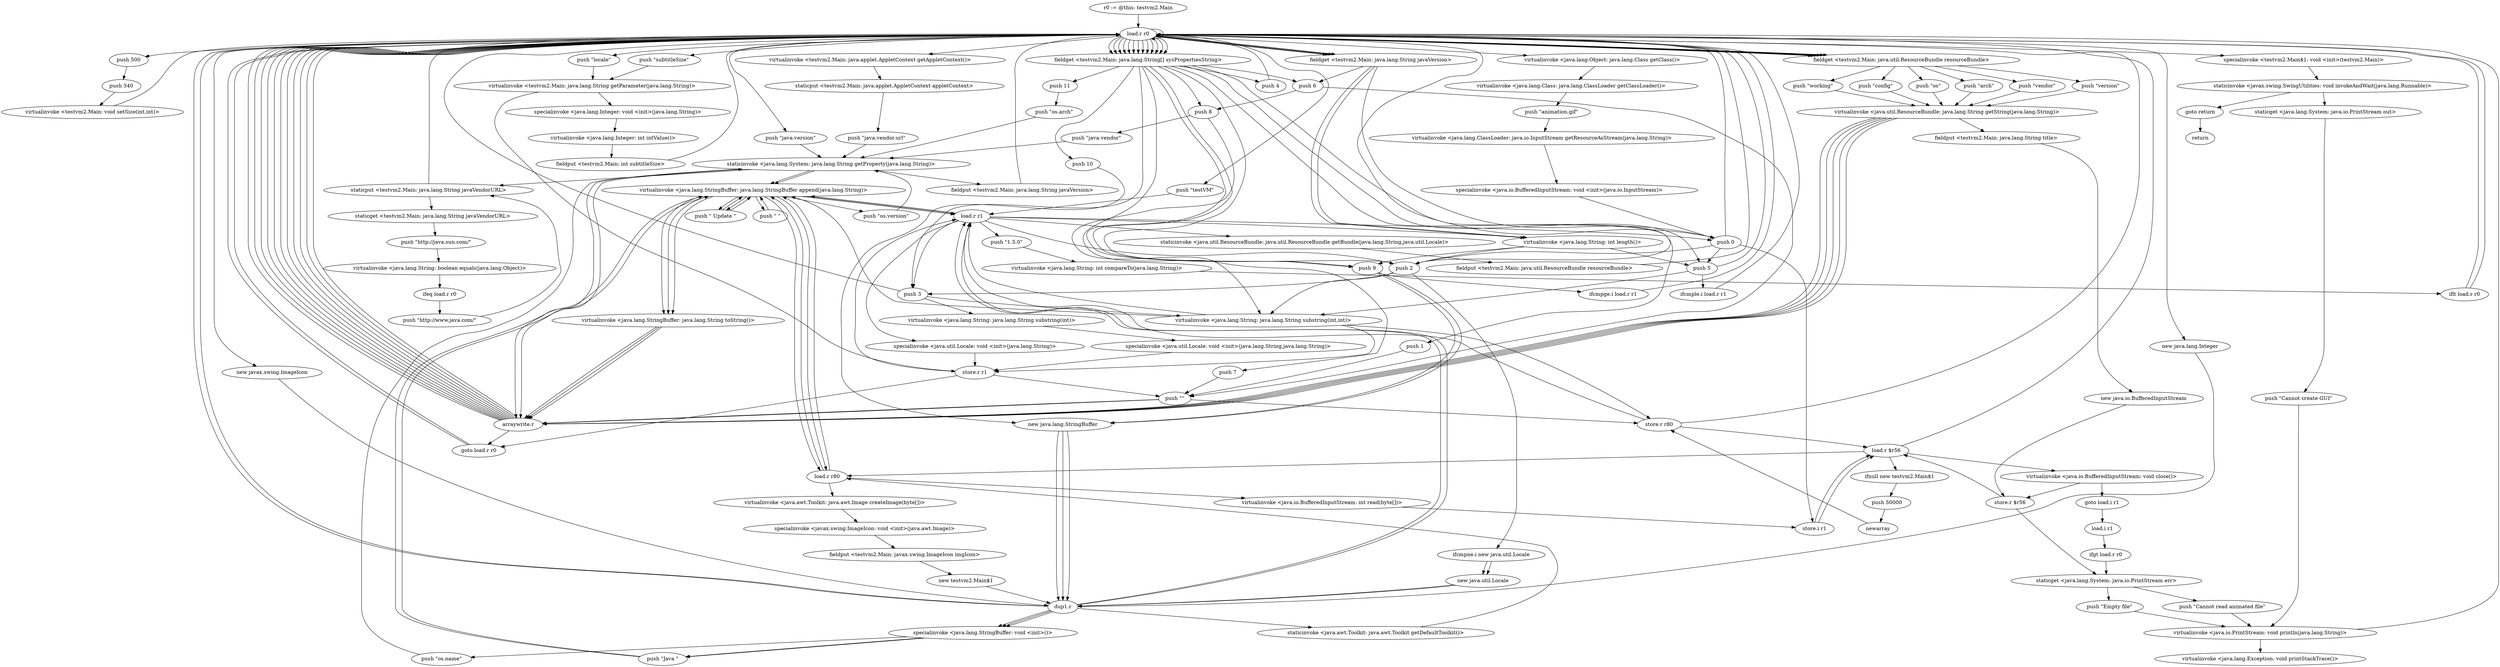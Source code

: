 digraph "" {
    "r0 := @this: testvm2.Main"
    "load.r r0"
    "r0 := @this: testvm2.Main"->"load.r r0";
    "push 500"
    "load.r r0"->"push 500";
    "push 340"
    "push 500"->"push 340";
    "virtualinvoke <testvm2.Main: void setSize(int,int)>"
    "push 340"->"virtualinvoke <testvm2.Main: void setSize(int,int)>";
    "virtualinvoke <testvm2.Main: void setSize(int,int)>"->"load.r r0";
    "virtualinvoke <testvm2.Main: java.applet.AppletContext getAppletContext()>"
    "load.r r0"->"virtualinvoke <testvm2.Main: java.applet.AppletContext getAppletContext()>";
    "staticput <testvm2.Main: java.applet.AppletContext appletContext>"
    "virtualinvoke <testvm2.Main: java.applet.AppletContext getAppletContext()>"->"staticput <testvm2.Main: java.applet.AppletContext appletContext>";
    "push \"java.vendor.url\""
    "staticput <testvm2.Main: java.applet.AppletContext appletContext>"->"push \"java.vendor.url\"";
    "staticinvoke <java.lang.System: java.lang.String getProperty(java.lang.String)>"
    "push \"java.vendor.url\""->"staticinvoke <java.lang.System: java.lang.String getProperty(java.lang.String)>";
    "staticput <testvm2.Main: java.lang.String javaVendorURL>"
    "staticinvoke <java.lang.System: java.lang.String getProperty(java.lang.String)>"->"staticput <testvm2.Main: java.lang.String javaVendorURL>";
    "staticget <testvm2.Main: java.lang.String javaVendorURL>"
    "staticput <testvm2.Main: java.lang.String javaVendorURL>"->"staticget <testvm2.Main: java.lang.String javaVendorURL>";
    "push \"http://java.sun.com/\""
    "staticget <testvm2.Main: java.lang.String javaVendorURL>"->"push \"http://java.sun.com/\"";
    "virtualinvoke <java.lang.String: boolean equals(java.lang.Object)>"
    "push \"http://java.sun.com/\""->"virtualinvoke <java.lang.String: boolean equals(java.lang.Object)>";
    "ifeq load.r r0"
    "virtualinvoke <java.lang.String: boolean equals(java.lang.Object)>"->"ifeq load.r r0";
    "push \"http://www.java.com/\""
    "ifeq load.r r0"->"push \"http://www.java.com/\"";
    "push \"http://www.java.com/\""->"staticput <testvm2.Main: java.lang.String javaVendorURL>";
    "staticput <testvm2.Main: java.lang.String javaVendorURL>"->"load.r r0";
    "new java.lang.Integer"
    "load.r r0"->"new java.lang.Integer";
    "dup1.r"
    "new java.lang.Integer"->"dup1.r";
    "dup1.r"->"load.r r0";
    "push \"subtitleSize\""
    "load.r r0"->"push \"subtitleSize\"";
    "virtualinvoke <testvm2.Main: java.lang.String getParameter(java.lang.String)>"
    "push \"subtitleSize\""->"virtualinvoke <testvm2.Main: java.lang.String getParameter(java.lang.String)>";
    "specialinvoke <java.lang.Integer: void <init>(java.lang.String)>"
    "virtualinvoke <testvm2.Main: java.lang.String getParameter(java.lang.String)>"->"specialinvoke <java.lang.Integer: void <init>(java.lang.String)>";
    "virtualinvoke <java.lang.Integer: int intValue()>"
    "specialinvoke <java.lang.Integer: void <init>(java.lang.String)>"->"virtualinvoke <java.lang.Integer: int intValue()>";
    "fieldput <testvm2.Main: int subtitleSize>"
    "virtualinvoke <java.lang.Integer: int intValue()>"->"fieldput <testvm2.Main: int subtitleSize>";
    "fieldput <testvm2.Main: int subtitleSize>"->"load.r r0";
    "push \"locale\""
    "load.r r0"->"push \"locale\"";
    "push \"locale\""->"virtualinvoke <testvm2.Main: java.lang.String getParameter(java.lang.String)>";
    "store.r r1"
    "virtualinvoke <testvm2.Main: java.lang.String getParameter(java.lang.String)>"->"store.r r1";
    "load.r r1"
    "store.r r1"->"load.r r1";
    "virtualinvoke <java.lang.String: int length()>"
    "load.r r1"->"virtualinvoke <java.lang.String: int length()>";
    "push 2"
    "virtualinvoke <java.lang.String: int length()>"->"push 2";
    "ifcmpne.i new java.util.Locale"
    "push 2"->"ifcmpne.i new java.util.Locale";
    "new java.util.Locale"
    "ifcmpne.i new java.util.Locale"->"new java.util.Locale";
    "new java.util.Locale"->"dup1.r";
    "dup1.r"->"load.r r1";
    "specialinvoke <java.util.Locale: void <init>(java.lang.String)>"
    "load.r r1"->"specialinvoke <java.util.Locale: void <init>(java.lang.String)>";
    "specialinvoke <java.util.Locale: void <init>(java.lang.String)>"->"store.r r1";
    "goto load.r r0"
    "store.r r1"->"goto load.r r0";
    "goto load.r r0"->"load.r r0";
    "push \"testVM\""
    "load.r r0"->"push \"testVM\"";
    "push \"testVM\""->"load.r r1";
    "staticinvoke <java.util.ResourceBundle: java.util.ResourceBundle getBundle(java.lang.String,java.util.Locale)>"
    "load.r r1"->"staticinvoke <java.util.ResourceBundle: java.util.ResourceBundle getBundle(java.lang.String,java.util.Locale)>";
    "fieldput <testvm2.Main: java.util.ResourceBundle resourceBundle>"
    "staticinvoke <java.util.ResourceBundle: java.util.ResourceBundle getBundle(java.lang.String,java.util.Locale)>"->"fieldput <testvm2.Main: java.util.ResourceBundle resourceBundle>";
    "fieldput <testvm2.Main: java.util.ResourceBundle resourceBundle>"->"load.r r0";
    "fieldget <testvm2.Main: java.lang.String[] sysPropertiesString>"
    "load.r r0"->"fieldget <testvm2.Main: java.lang.String[] sysPropertiesString>";
    "push 0"
    "fieldget <testvm2.Main: java.lang.String[] sysPropertiesString>"->"push 0";
    "push 0"->"load.r r0";
    "fieldget <testvm2.Main: java.util.ResourceBundle resourceBundle>"
    "load.r r0"->"fieldget <testvm2.Main: java.util.ResourceBundle resourceBundle>";
    "push \"config\""
    "fieldget <testvm2.Main: java.util.ResourceBundle resourceBundle>"->"push \"config\"";
    "virtualinvoke <java.util.ResourceBundle: java.lang.String getString(java.lang.String)>"
    "push \"config\""->"virtualinvoke <java.util.ResourceBundle: java.lang.String getString(java.lang.String)>";
    "arraywrite.r"
    "virtualinvoke <java.util.ResourceBundle: java.lang.String getString(java.lang.String)>"->"arraywrite.r";
    "arraywrite.r"->"load.r r0";
    "load.r r0"->"fieldget <testvm2.Main: java.lang.String[] sysPropertiesString>";
    "push 1"
    "fieldget <testvm2.Main: java.lang.String[] sysPropertiesString>"->"push 1";
    "push \"\""
    "push 1"->"push \"\"";
    "push \"\""->"arraywrite.r";
    "arraywrite.r"->"load.r r0";
    "load.r r0"->"fieldget <testvm2.Main: java.lang.String[] sysPropertiesString>";
    "fieldget <testvm2.Main: java.lang.String[] sysPropertiesString>"->"push 2";
    "push 2"->"load.r r0";
    "load.r r0"->"fieldget <testvm2.Main: java.util.ResourceBundle resourceBundle>";
    "push \"vendor\""
    "fieldget <testvm2.Main: java.util.ResourceBundle resourceBundle>"->"push \"vendor\"";
    "push \"vendor\""->"virtualinvoke <java.util.ResourceBundle: java.lang.String getString(java.lang.String)>";
    "virtualinvoke <java.util.ResourceBundle: java.lang.String getString(java.lang.String)>"->"arraywrite.r";
    "arraywrite.r"->"load.r r0";
    "load.r r0"->"fieldget <testvm2.Main: java.lang.String[] sysPropertiesString>";
    "push 3"
    "fieldget <testvm2.Main: java.lang.String[] sysPropertiesString>"->"push 3";
    "push 3"->"load.r r0";
    "load.r r0"->"fieldget <testvm2.Main: java.util.ResourceBundle resourceBundle>";
    "push \"version\""
    "fieldget <testvm2.Main: java.util.ResourceBundle resourceBundle>"->"push \"version\"";
    "push \"version\""->"virtualinvoke <java.util.ResourceBundle: java.lang.String getString(java.lang.String)>";
    "virtualinvoke <java.util.ResourceBundle: java.lang.String getString(java.lang.String)>"->"arraywrite.r";
    "arraywrite.r"->"load.r r0";
    "load.r r0"->"fieldget <testvm2.Main: java.lang.String[] sysPropertiesString>";
    "push 4"
    "fieldget <testvm2.Main: java.lang.String[] sysPropertiesString>"->"push 4";
    "push 4"->"load.r r0";
    "load.r r0"->"fieldget <testvm2.Main: java.util.ResourceBundle resourceBundle>";
    "push \"os\""
    "fieldget <testvm2.Main: java.util.ResourceBundle resourceBundle>"->"push \"os\"";
    "push \"os\""->"virtualinvoke <java.util.ResourceBundle: java.lang.String getString(java.lang.String)>";
    "virtualinvoke <java.util.ResourceBundle: java.lang.String getString(java.lang.String)>"->"arraywrite.r";
    "arraywrite.r"->"load.r r0";
    "load.r r0"->"fieldget <testvm2.Main: java.lang.String[] sysPropertiesString>";
    "push 5"
    "fieldget <testvm2.Main: java.lang.String[] sysPropertiesString>"->"push 5";
    "push 5"->"load.r r0";
    "load.r r0"->"fieldget <testvm2.Main: java.util.ResourceBundle resourceBundle>";
    "push \"arch\""
    "fieldget <testvm2.Main: java.util.ResourceBundle resourceBundle>"->"push \"arch\"";
    "push \"arch\""->"virtualinvoke <java.util.ResourceBundle: java.lang.String getString(java.lang.String)>";
    "virtualinvoke <java.util.ResourceBundle: java.lang.String getString(java.lang.String)>"->"arraywrite.r";
    "arraywrite.r"->"load.r r0";
    "load.r r0"->"fieldget <testvm2.Main: java.lang.String[] sysPropertiesString>";
    "push 6"
    "fieldget <testvm2.Main: java.lang.String[] sysPropertiesString>"->"push 6";
    "push 6"->"push \"\"";
    "push \"\""->"arraywrite.r";
    "arraywrite.r"->"load.r r0";
    "load.r r0"->"fieldget <testvm2.Main: java.lang.String[] sysPropertiesString>";
    "push 7"
    "fieldget <testvm2.Main: java.lang.String[] sysPropertiesString>"->"push 7";
    "push 7"->"push \"\"";
    "push \"\""->"arraywrite.r";
    "arraywrite.r"->"load.r r0";
    "load.r r0"->"fieldget <testvm2.Main: java.lang.String[] sysPropertiesString>";
    "push 8"
    "fieldget <testvm2.Main: java.lang.String[] sysPropertiesString>"->"push 8";
    "push \"java.vendor\""
    "push 8"->"push \"java.vendor\"";
    "push \"java.vendor\""->"staticinvoke <java.lang.System: java.lang.String getProperty(java.lang.String)>";
    "staticinvoke <java.lang.System: java.lang.String getProperty(java.lang.String)>"->"arraywrite.r";
    "arraywrite.r"->"load.r r0";
    "push \"java.version\""
    "load.r r0"->"push \"java.version\"";
    "push \"java.version\""->"staticinvoke <java.lang.System: java.lang.String getProperty(java.lang.String)>";
    "fieldput <testvm2.Main: java.lang.String javaVersion>"
    "staticinvoke <java.lang.System: java.lang.String getProperty(java.lang.String)>"->"fieldput <testvm2.Main: java.lang.String javaVersion>";
    "fieldput <testvm2.Main: java.lang.String javaVersion>"->"load.r r0";
    "fieldget <testvm2.Main: java.lang.String javaVersion>"
    "load.r r0"->"fieldget <testvm2.Main: java.lang.String javaVersion>";
    "fieldget <testvm2.Main: java.lang.String javaVersion>"->"push 0";
    "push 0"->"push 5";
    "virtualinvoke <java.lang.String: java.lang.String substring(int,int)>"
    "push 5"->"virtualinvoke <java.lang.String: java.lang.String substring(int,int)>";
    "virtualinvoke <java.lang.String: java.lang.String substring(int,int)>"->"store.r r1";
    "store.r r1"->"push \"\"";
    "store.r r80"
    "push \"\""->"store.r r80";
    "store.r r80"->"load.r r0";
    "load.r r0"->"fieldget <testvm2.Main: java.lang.String javaVersion>";
    "fieldget <testvm2.Main: java.lang.String javaVersion>"->"virtualinvoke <java.lang.String: int length()>";
    "virtualinvoke <java.lang.String: int length()>"->"push 5";
    "ifcmple.i load.r r1"
    "push 5"->"ifcmple.i load.r r1";
    "ifcmple.i load.r r1"->"load.r r0";
    "load.r r0"->"fieldget <testvm2.Main: java.lang.String javaVersion>";
    "fieldget <testvm2.Main: java.lang.String javaVersion>"->"virtualinvoke <java.lang.String: int length()>";
    "push 9"
    "virtualinvoke <java.lang.String: int length()>"->"push 9";
    "ifcmpge.i load.r r1"
    "push 9"->"ifcmpge.i load.r r1";
    "ifcmpge.i load.r r1"->"load.r r0";
    "load.r r0"->"fieldget <testvm2.Main: java.lang.String javaVersion>";
    "fieldget <testvm2.Main: java.lang.String javaVersion>"->"push 6";
    "push 6"->"push 8";
    "push 8"->"virtualinvoke <java.lang.String: java.lang.String substring(int,int)>";
    "virtualinvoke <java.lang.String: java.lang.String substring(int,int)>"->"store.r r80";
    "store.r r80"->"load.r r1";
    "push \"1.5.0\""
    "load.r r1"->"push \"1.5.0\"";
    "virtualinvoke <java.lang.String: int compareTo(java.lang.String)>"
    "push \"1.5.0\""->"virtualinvoke <java.lang.String: int compareTo(java.lang.String)>";
    "iflt load.r r0"
    "virtualinvoke <java.lang.String: int compareTo(java.lang.String)>"->"iflt load.r r0";
    "iflt load.r r0"->"load.r r0";
    "load.r r0"->"fieldget <testvm2.Main: java.lang.String[] sysPropertiesString>";
    "fieldget <testvm2.Main: java.lang.String[] sysPropertiesString>"->"push 9";
    "new java.lang.StringBuffer"
    "push 9"->"new java.lang.StringBuffer";
    "new java.lang.StringBuffer"->"dup1.r";
    "specialinvoke <java.lang.StringBuffer: void <init>()>"
    "dup1.r"->"specialinvoke <java.lang.StringBuffer: void <init>()>";
    "push \"Java \""
    "specialinvoke <java.lang.StringBuffer: void <init>()>"->"push \"Java \"";
    "virtualinvoke <java.lang.StringBuffer: java.lang.StringBuffer append(java.lang.String)>"
    "push \"Java \""->"virtualinvoke <java.lang.StringBuffer: java.lang.StringBuffer append(java.lang.String)>";
    "virtualinvoke <java.lang.StringBuffer: java.lang.StringBuffer append(java.lang.String)>"->"load.r r1";
    "load.r r1"->"push 2";
    "push 2"->"push 3";
    "push 3"->"virtualinvoke <java.lang.String: java.lang.String substring(int,int)>";
    "virtualinvoke <java.lang.String: java.lang.String substring(int,int)>"->"virtualinvoke <java.lang.StringBuffer: java.lang.StringBuffer append(java.lang.String)>";
    "push \" Update \""
    "virtualinvoke <java.lang.StringBuffer: java.lang.StringBuffer append(java.lang.String)>"->"push \" Update \"";
    "push \" Update \""->"virtualinvoke <java.lang.StringBuffer: java.lang.StringBuffer append(java.lang.String)>";
    "load.r r80"
    "virtualinvoke <java.lang.StringBuffer: java.lang.StringBuffer append(java.lang.String)>"->"load.r r80";
    "load.r r80"->"virtualinvoke <java.lang.StringBuffer: java.lang.StringBuffer append(java.lang.String)>";
    "virtualinvoke <java.lang.StringBuffer: java.lang.String toString()>"
    "virtualinvoke <java.lang.StringBuffer: java.lang.StringBuffer append(java.lang.String)>"->"virtualinvoke <java.lang.StringBuffer: java.lang.String toString()>";
    "virtualinvoke <java.lang.StringBuffer: java.lang.String toString()>"->"arraywrite.r";
    "arraywrite.r"->"goto load.r r0";
    "goto load.r r0"->"load.r r0";
    "load.r r0"->"fieldget <testvm2.Main: java.lang.String[] sysPropertiesString>";
    "push 10"
    "fieldget <testvm2.Main: java.lang.String[] sysPropertiesString>"->"push 10";
    "push 10"->"new java.lang.StringBuffer";
    "new java.lang.StringBuffer"->"dup1.r";
    "dup1.r"->"specialinvoke <java.lang.StringBuffer: void <init>()>";
    "push \"os.name\""
    "specialinvoke <java.lang.StringBuffer: void <init>()>"->"push \"os.name\"";
    "push \"os.name\""->"staticinvoke <java.lang.System: java.lang.String getProperty(java.lang.String)>";
    "staticinvoke <java.lang.System: java.lang.String getProperty(java.lang.String)>"->"virtualinvoke <java.lang.StringBuffer: java.lang.StringBuffer append(java.lang.String)>";
    "push \" \""
    "virtualinvoke <java.lang.StringBuffer: java.lang.StringBuffer append(java.lang.String)>"->"push \" \"";
    "push \" \""->"virtualinvoke <java.lang.StringBuffer: java.lang.StringBuffer append(java.lang.String)>";
    "push \"os.version\""
    "virtualinvoke <java.lang.StringBuffer: java.lang.StringBuffer append(java.lang.String)>"->"push \"os.version\"";
    "push \"os.version\""->"staticinvoke <java.lang.System: java.lang.String getProperty(java.lang.String)>";
    "staticinvoke <java.lang.System: java.lang.String getProperty(java.lang.String)>"->"virtualinvoke <java.lang.StringBuffer: java.lang.StringBuffer append(java.lang.String)>";
    "virtualinvoke <java.lang.StringBuffer: java.lang.StringBuffer append(java.lang.String)>"->"virtualinvoke <java.lang.StringBuffer: java.lang.String toString()>";
    "virtualinvoke <java.lang.StringBuffer: java.lang.String toString()>"->"arraywrite.r";
    "arraywrite.r"->"load.r r0";
    "load.r r0"->"fieldget <testvm2.Main: java.lang.String[] sysPropertiesString>";
    "push 11"
    "fieldget <testvm2.Main: java.lang.String[] sysPropertiesString>"->"push 11";
    "push \"os.arch\""
    "push 11"->"push \"os.arch\"";
    "push \"os.arch\""->"staticinvoke <java.lang.System: java.lang.String getProperty(java.lang.String)>";
    "staticinvoke <java.lang.System: java.lang.String getProperty(java.lang.String)>"->"arraywrite.r";
    "arraywrite.r"->"load.r r0";
    "load.r r0"->"load.r r0";
    "load.r r0"->"fieldget <testvm2.Main: java.util.ResourceBundle resourceBundle>";
    "push \"working\""
    "fieldget <testvm2.Main: java.util.ResourceBundle resourceBundle>"->"push \"working\"";
    "push \"working\""->"virtualinvoke <java.util.ResourceBundle: java.lang.String getString(java.lang.String)>";
    "fieldput <testvm2.Main: java.lang.String title>"
    "virtualinvoke <java.util.ResourceBundle: java.lang.String getString(java.lang.String)>"->"fieldput <testvm2.Main: java.lang.String title>";
    "new java.io.BufferedInputStream"
    "fieldput <testvm2.Main: java.lang.String title>"->"new java.io.BufferedInputStream";
    "store.r $r56"
    "new java.io.BufferedInputStream"->"store.r $r56";
    "load.r $r56"
    "store.r $r56"->"load.r $r56";
    "load.r $r56"->"load.r r0";
    "virtualinvoke <java.lang.Object: java.lang.Class getClass()>"
    "load.r r0"->"virtualinvoke <java.lang.Object: java.lang.Class getClass()>";
    "virtualinvoke <java.lang.Class: java.lang.ClassLoader getClassLoader()>"
    "virtualinvoke <java.lang.Object: java.lang.Class getClass()>"->"virtualinvoke <java.lang.Class: java.lang.ClassLoader getClassLoader()>";
    "push \"animation.gif\""
    "virtualinvoke <java.lang.Class: java.lang.ClassLoader getClassLoader()>"->"push \"animation.gif\"";
    "virtualinvoke <java.lang.ClassLoader: java.io.InputStream getResourceAsStream(java.lang.String)>"
    "push \"animation.gif\""->"virtualinvoke <java.lang.ClassLoader: java.io.InputStream getResourceAsStream(java.lang.String)>";
    "specialinvoke <java.io.BufferedInputStream: void <init>(java.io.InputStream)>"
    "virtualinvoke <java.lang.ClassLoader: java.io.InputStream getResourceAsStream(java.lang.String)>"->"specialinvoke <java.io.BufferedInputStream: void <init>(java.io.InputStream)>";
    "specialinvoke <java.io.BufferedInputStream: void <init>(java.io.InputStream)>"->"push 0";
    "store.i r1"
    "push 0"->"store.i r1";
    "store.i r1"->"load.r $r56";
    "ifnull new testvm2.Main$1"
    "load.r $r56"->"ifnull new testvm2.Main$1";
    "push 50000"
    "ifnull new testvm2.Main$1"->"push 50000";
    "newarray"
    "push 50000"->"newarray";
    "newarray"->"store.r r80";
    "store.r r80"->"load.r $r56";
    "load.r $r56"->"load.r r80";
    "virtualinvoke <java.io.BufferedInputStream: int read(byte[])>"
    "load.r r80"->"virtualinvoke <java.io.BufferedInputStream: int read(byte[])>";
    "virtualinvoke <java.io.BufferedInputStream: int read(byte[])>"->"store.i r1";
    "store.i r1"->"load.r $r56";
    "virtualinvoke <java.io.BufferedInputStream: void close()>"
    "load.r $r56"->"virtualinvoke <java.io.BufferedInputStream: void close()>";
    "goto load.i r1"
    "virtualinvoke <java.io.BufferedInputStream: void close()>"->"goto load.i r1";
    "load.i r1"
    "goto load.i r1"->"load.i r1";
    "ifgt load.r r0"
    "load.i r1"->"ifgt load.r r0";
    "staticget <java.lang.System: java.io.PrintStream err>"
    "ifgt load.r r0"->"staticget <java.lang.System: java.io.PrintStream err>";
    "push \"Empty file\""
    "staticget <java.lang.System: java.io.PrintStream err>"->"push \"Empty file\"";
    "virtualinvoke <java.io.PrintStream: void println(java.lang.String)>"
    "push \"Empty file\""->"virtualinvoke <java.io.PrintStream: void println(java.lang.String)>";
    "virtualinvoke <java.io.PrintStream: void println(java.lang.String)>"->"load.r r0";
    "new javax.swing.ImageIcon"
    "load.r r0"->"new javax.swing.ImageIcon";
    "new javax.swing.ImageIcon"->"dup1.r";
    "staticinvoke <java.awt.Toolkit: java.awt.Toolkit getDefaultToolkit()>"
    "dup1.r"->"staticinvoke <java.awt.Toolkit: java.awt.Toolkit getDefaultToolkit()>";
    "staticinvoke <java.awt.Toolkit: java.awt.Toolkit getDefaultToolkit()>"->"load.r r80";
    "virtualinvoke <java.awt.Toolkit: java.awt.Image createImage(byte[])>"
    "load.r r80"->"virtualinvoke <java.awt.Toolkit: java.awt.Image createImage(byte[])>";
    "specialinvoke <javax.swing.ImageIcon: void <init>(java.awt.Image)>"
    "virtualinvoke <java.awt.Toolkit: java.awt.Image createImage(byte[])>"->"specialinvoke <javax.swing.ImageIcon: void <init>(java.awt.Image)>";
    "fieldput <testvm2.Main: javax.swing.ImageIcon imgIcon>"
    "specialinvoke <javax.swing.ImageIcon: void <init>(java.awt.Image)>"->"fieldput <testvm2.Main: javax.swing.ImageIcon imgIcon>";
    "new testvm2.Main$1"
    "fieldput <testvm2.Main: javax.swing.ImageIcon imgIcon>"->"new testvm2.Main$1";
    "new testvm2.Main$1"->"dup1.r";
    "dup1.r"->"load.r r0";
    "specialinvoke <testvm2.Main$1: void <init>(testvm2.Main)>"
    "load.r r0"->"specialinvoke <testvm2.Main$1: void <init>(testvm2.Main)>";
    "staticinvoke <javax.swing.SwingUtilities: void invokeAndWait(java.lang.Runnable)>"
    "specialinvoke <testvm2.Main$1: void <init>(testvm2.Main)>"->"staticinvoke <javax.swing.SwingUtilities: void invokeAndWait(java.lang.Runnable)>";
    "goto return"
    "staticinvoke <javax.swing.SwingUtilities: void invokeAndWait(java.lang.Runnable)>"->"goto return";
    "return"
    "goto return"->"return";
    "staticget <java.lang.System: java.io.PrintStream out>"
    "staticinvoke <javax.swing.SwingUtilities: void invokeAndWait(java.lang.Runnable)>"->"staticget <java.lang.System: java.io.PrintStream out>";
    "push \"Cannot create GUI\""
    "staticget <java.lang.System: java.io.PrintStream out>"->"push \"Cannot create GUI\"";
    "push \"Cannot create GUI\""->"virtualinvoke <java.io.PrintStream: void println(java.lang.String)>";
    "virtualinvoke <java.lang.Exception: void printStackTrace()>"
    "virtualinvoke <java.io.PrintStream: void println(java.lang.String)>"->"virtualinvoke <java.lang.Exception: void printStackTrace()>";
    "virtualinvoke <java.io.BufferedInputStream: void close()>"->"store.r $r56";
    "store.r $r56"->"staticget <java.lang.System: java.io.PrintStream err>";
    "push \"Cannot read animated file\""
    "staticget <java.lang.System: java.io.PrintStream err>"->"push \"Cannot read animated file\"";
    "push \"Cannot read animated file\""->"virtualinvoke <java.io.PrintStream: void println(java.lang.String)>";
    "iflt load.r r0"->"load.r r0";
    "load.r r0"->"fieldget <testvm2.Main: java.lang.String[] sysPropertiesString>";
    "fieldget <testvm2.Main: java.lang.String[] sysPropertiesString>"->"push 9";
    "push 9"->"new java.lang.StringBuffer";
    "new java.lang.StringBuffer"->"dup1.r";
    "dup1.r"->"specialinvoke <java.lang.StringBuffer: void <init>()>";
    "specialinvoke <java.lang.StringBuffer: void <init>()>"->"push \"Java \"";
    "push \"Java \""->"virtualinvoke <java.lang.StringBuffer: java.lang.StringBuffer append(java.lang.String)>";
    "virtualinvoke <java.lang.StringBuffer: java.lang.StringBuffer append(java.lang.String)>"->"load.r r1";
    "load.r r1"->"virtualinvoke <java.lang.StringBuffer: java.lang.StringBuffer append(java.lang.String)>";
    "virtualinvoke <java.lang.StringBuffer: java.lang.StringBuffer append(java.lang.String)>"->"push \" Update \"";
    "push \" Update \""->"virtualinvoke <java.lang.StringBuffer: java.lang.StringBuffer append(java.lang.String)>";
    "virtualinvoke <java.lang.StringBuffer: java.lang.StringBuffer append(java.lang.String)>"->"load.r r80";
    "load.r r80"->"virtualinvoke <java.lang.StringBuffer: java.lang.StringBuffer append(java.lang.String)>";
    "virtualinvoke <java.lang.StringBuffer: java.lang.StringBuffer append(java.lang.String)>"->"virtualinvoke <java.lang.StringBuffer: java.lang.String toString()>";
    "virtualinvoke <java.lang.StringBuffer: java.lang.String toString()>"->"arraywrite.r";
    "ifcmpne.i new java.util.Locale"->"new java.util.Locale";
    "new java.util.Locale"->"dup1.r";
    "dup1.r"->"load.r r1";
    "load.r r1"->"push 0";
    "push 0"->"push 2";
    "push 2"->"virtualinvoke <java.lang.String: java.lang.String substring(int,int)>";
    "virtualinvoke <java.lang.String: java.lang.String substring(int,int)>"->"load.r r1";
    "load.r r1"->"push 3";
    "virtualinvoke <java.lang.String: java.lang.String substring(int)>"
    "push 3"->"virtualinvoke <java.lang.String: java.lang.String substring(int)>";
    "specialinvoke <java.util.Locale: void <init>(java.lang.String,java.lang.String)>"
    "virtualinvoke <java.lang.String: java.lang.String substring(int)>"->"specialinvoke <java.util.Locale: void <init>(java.lang.String,java.lang.String)>";
    "specialinvoke <java.util.Locale: void <init>(java.lang.String,java.lang.String)>"->"store.r r1";
}
